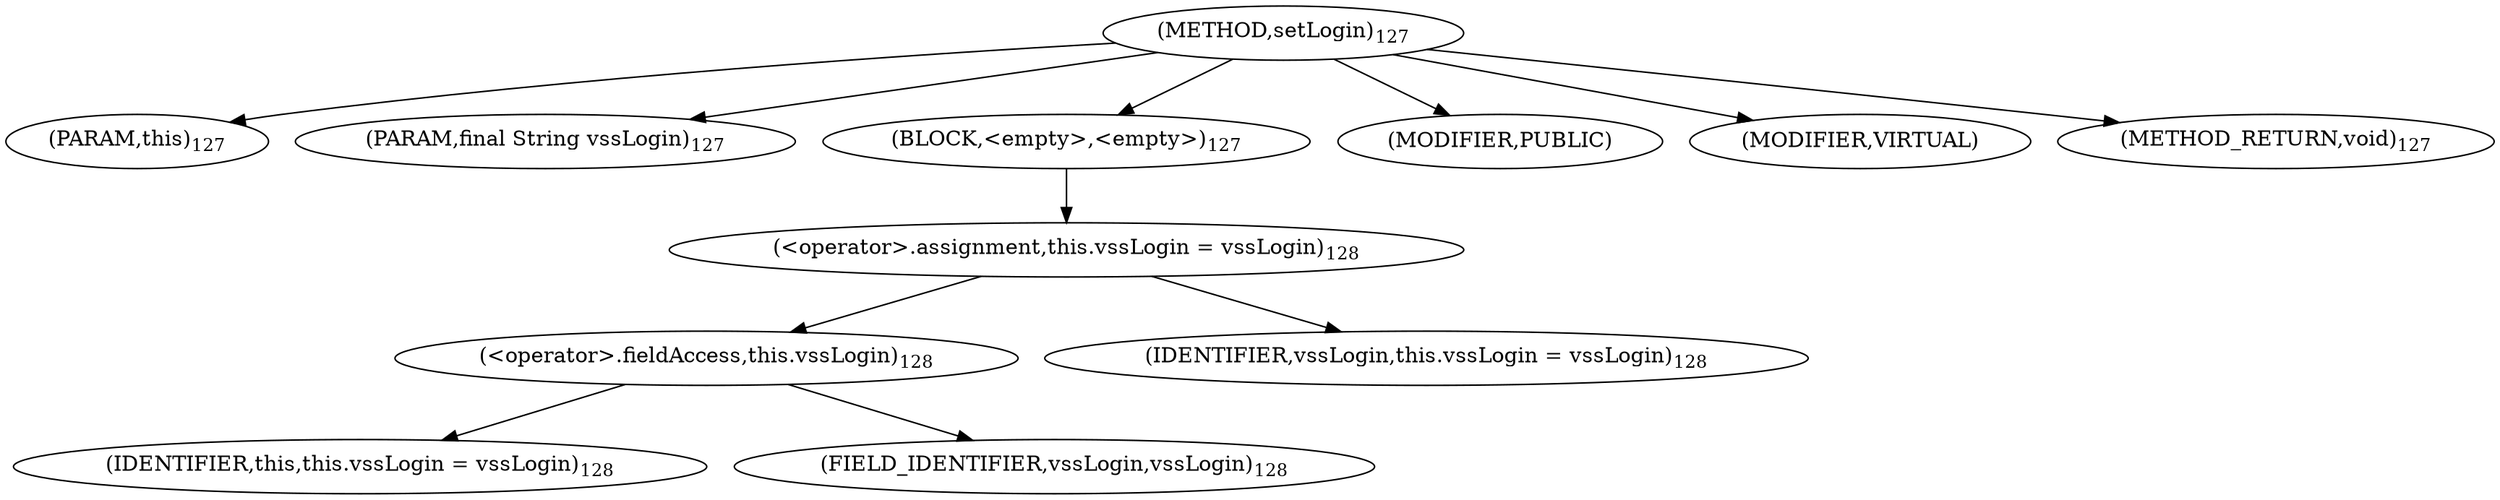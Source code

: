 digraph "setLogin" {  
"231" [label = <(METHOD,setLogin)<SUB>127</SUB>> ]
"6" [label = <(PARAM,this)<SUB>127</SUB>> ]
"232" [label = <(PARAM,final String vssLogin)<SUB>127</SUB>> ]
"233" [label = <(BLOCK,&lt;empty&gt;,&lt;empty&gt;)<SUB>127</SUB>> ]
"234" [label = <(&lt;operator&gt;.assignment,this.vssLogin = vssLogin)<SUB>128</SUB>> ]
"235" [label = <(&lt;operator&gt;.fieldAccess,this.vssLogin)<SUB>128</SUB>> ]
"5" [label = <(IDENTIFIER,this,this.vssLogin = vssLogin)<SUB>128</SUB>> ]
"236" [label = <(FIELD_IDENTIFIER,vssLogin,vssLogin)<SUB>128</SUB>> ]
"237" [label = <(IDENTIFIER,vssLogin,this.vssLogin = vssLogin)<SUB>128</SUB>> ]
"238" [label = <(MODIFIER,PUBLIC)> ]
"239" [label = <(MODIFIER,VIRTUAL)> ]
"240" [label = <(METHOD_RETURN,void)<SUB>127</SUB>> ]
  "231" -> "6" 
  "231" -> "232" 
  "231" -> "233" 
  "231" -> "238" 
  "231" -> "239" 
  "231" -> "240" 
  "233" -> "234" 
  "234" -> "235" 
  "234" -> "237" 
  "235" -> "5" 
  "235" -> "236" 
}
